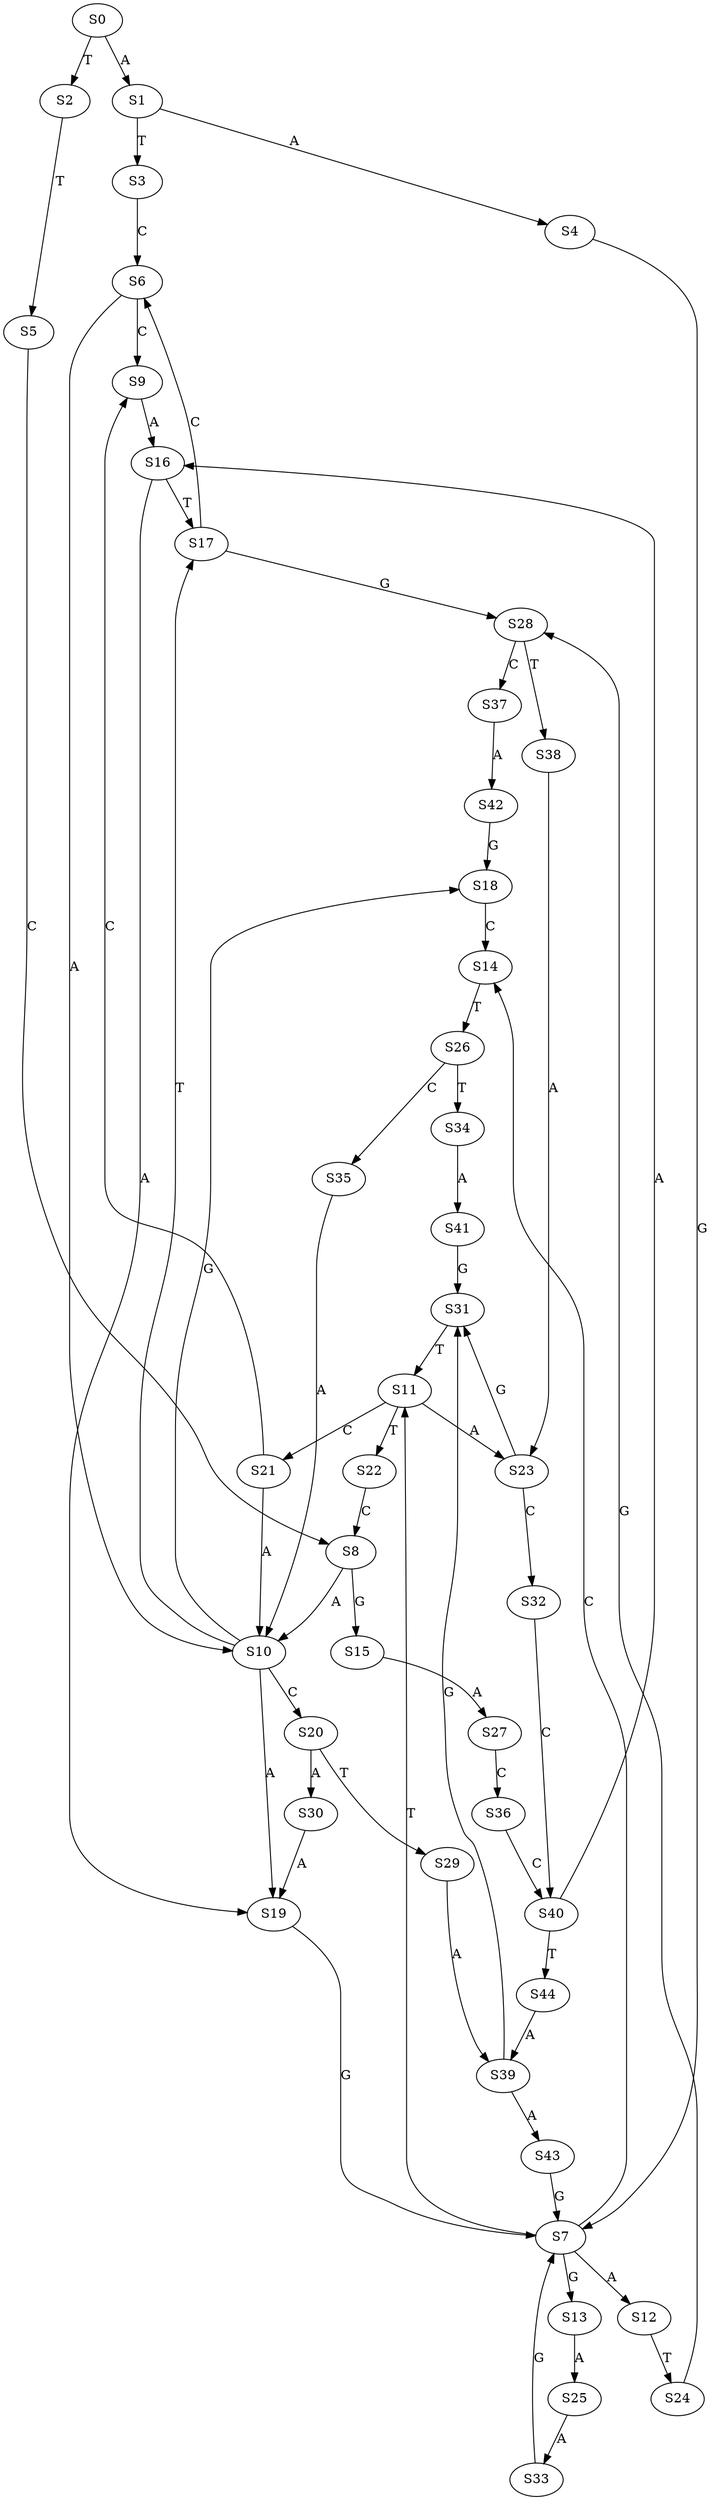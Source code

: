 strict digraph  {
	S0 -> S1 [ label = A ];
	S0 -> S2 [ label = T ];
	S1 -> S3 [ label = T ];
	S1 -> S4 [ label = A ];
	S2 -> S5 [ label = T ];
	S3 -> S6 [ label = C ];
	S4 -> S7 [ label = G ];
	S5 -> S8 [ label = C ];
	S6 -> S9 [ label = C ];
	S6 -> S10 [ label = A ];
	S7 -> S11 [ label = T ];
	S7 -> S12 [ label = A ];
	S7 -> S13 [ label = G ];
	S7 -> S14 [ label = C ];
	S8 -> S10 [ label = A ];
	S8 -> S15 [ label = G ];
	S9 -> S16 [ label = A ];
	S10 -> S17 [ label = T ];
	S10 -> S18 [ label = G ];
	S10 -> S19 [ label = A ];
	S10 -> S20 [ label = C ];
	S11 -> S21 [ label = C ];
	S11 -> S22 [ label = T ];
	S11 -> S23 [ label = A ];
	S12 -> S24 [ label = T ];
	S13 -> S25 [ label = A ];
	S14 -> S26 [ label = T ];
	S15 -> S27 [ label = A ];
	S16 -> S19 [ label = A ];
	S16 -> S17 [ label = T ];
	S17 -> S28 [ label = G ];
	S17 -> S6 [ label = C ];
	S18 -> S14 [ label = C ];
	S19 -> S7 [ label = G ];
	S20 -> S29 [ label = T ];
	S20 -> S30 [ label = A ];
	S21 -> S10 [ label = A ];
	S21 -> S9 [ label = C ];
	S22 -> S8 [ label = C ];
	S23 -> S31 [ label = G ];
	S23 -> S32 [ label = C ];
	S24 -> S28 [ label = G ];
	S25 -> S33 [ label = A ];
	S26 -> S34 [ label = T ];
	S26 -> S35 [ label = C ];
	S27 -> S36 [ label = C ];
	S28 -> S37 [ label = C ];
	S28 -> S38 [ label = T ];
	S29 -> S39 [ label = A ];
	S30 -> S19 [ label = A ];
	S31 -> S11 [ label = T ];
	S32 -> S40 [ label = C ];
	S33 -> S7 [ label = G ];
	S34 -> S41 [ label = A ];
	S35 -> S10 [ label = A ];
	S36 -> S40 [ label = C ];
	S37 -> S42 [ label = A ];
	S38 -> S23 [ label = A ];
	S39 -> S31 [ label = G ];
	S39 -> S43 [ label = A ];
	S40 -> S16 [ label = A ];
	S40 -> S44 [ label = T ];
	S41 -> S31 [ label = G ];
	S42 -> S18 [ label = G ];
	S43 -> S7 [ label = G ];
	S44 -> S39 [ label = A ];
}
